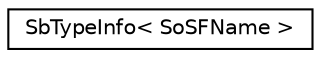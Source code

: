 digraph "Graphical Class Hierarchy"
{
 // LATEX_PDF_SIZE
  edge [fontname="Helvetica",fontsize="10",labelfontname="Helvetica",labelfontsize="10"];
  node [fontname="Helvetica",fontsize="10",shape=record];
  rankdir="LR";
  Node0 [label="SbTypeInfo\< SoSFName \>",height=0.2,width=0.4,color="black", fillcolor="white", style="filled",URL="$structSbTypeInfo_3_01SoSFName_01_4.html",tooltip=" "];
}
